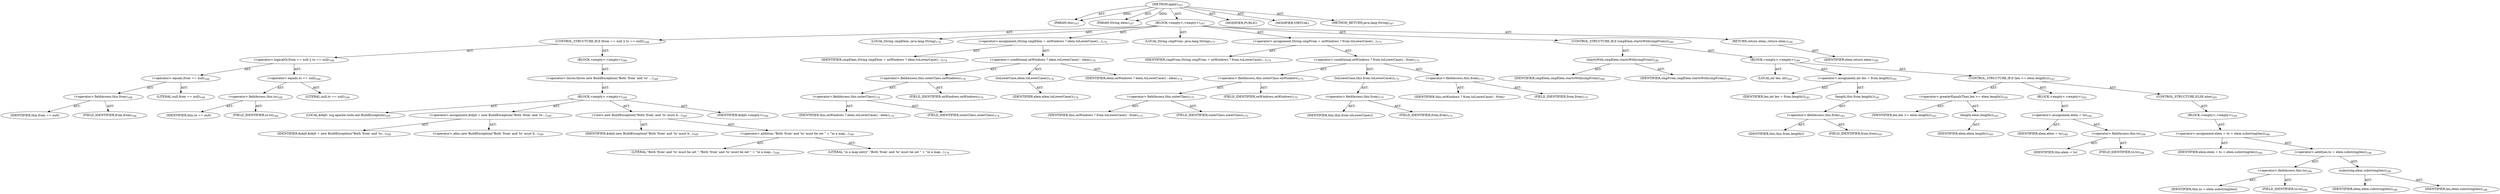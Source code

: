 digraph "apply" {  
"111669149699" [label = <(METHOD,apply)<SUB>167</SUB>> ]
"115964117004" [label = <(PARAM,this)<SUB>167</SUB>> ]
"115964117005" [label = <(PARAM,String elem)<SUB>167</SUB>> ]
"25769803779" [label = <(BLOCK,&lt;empty&gt;,&lt;empty&gt;)<SUB>167</SUB>> ]
"47244640256" [label = <(CONTROL_STRUCTURE,IF,if (from == null || to == null))<SUB>168</SUB>> ]
"30064771102" [label = <(&lt;operator&gt;.logicalOr,from == null || to == null)<SUB>168</SUB>> ]
"30064771103" [label = <(&lt;operator&gt;.equals,from == null)<SUB>168</SUB>> ]
"30064771104" [label = <(&lt;operator&gt;.fieldAccess,this.from)<SUB>168</SUB>> ]
"68719476770" [label = <(IDENTIFIER,this,from == null)> ]
"55834574862" [label = <(FIELD_IDENTIFIER,from,from)<SUB>168</SUB>> ]
"90194313226" [label = <(LITERAL,null,from == null)<SUB>168</SUB>> ]
"30064771105" [label = <(&lt;operator&gt;.equals,to == null)<SUB>168</SUB>> ]
"30064771106" [label = <(&lt;operator&gt;.fieldAccess,this.to)<SUB>168</SUB>> ]
"68719476771" [label = <(IDENTIFIER,this,to == null)> ]
"55834574863" [label = <(FIELD_IDENTIFIER,to,to)<SUB>168</SUB>> ]
"90194313227" [label = <(LITERAL,null,to == null)<SUB>168</SUB>> ]
"25769803780" [label = <(BLOCK,&lt;empty&gt;,&lt;empty&gt;)<SUB>168</SUB>> ]
"30064771107" [label = <(&lt;operator&gt;.throw,throw new BuildException(&quot;Both 'from' and 'to' ...)<SUB>169</SUB>> ]
"25769803781" [label = <(BLOCK,&lt;empty&gt;,&lt;empty&gt;)<SUB>169</SUB>> ]
"94489280512" [label = <(LOCAL,$obj0: org.apache.tools.ant.BuildException)<SUB>169</SUB>> ]
"30064771108" [label = <(&lt;operator&gt;.assignment,$obj0 = new BuildException(&quot;Both 'from' and 'to...)<SUB>169</SUB>> ]
"68719476772" [label = <(IDENTIFIER,$obj0,$obj0 = new BuildException(&quot;Both 'from' and 'to...)<SUB>169</SUB>> ]
"30064771109" [label = <(&lt;operator&gt;.alloc,new BuildException(&quot;Both 'from' and 'to' must b...)<SUB>169</SUB>> ]
"30064771110" [label = <(&lt;init&gt;,new BuildException(&quot;Both 'from' and 'to' must b...)<SUB>169</SUB>> ]
"68719476773" [label = <(IDENTIFIER,$obj0,new BuildException(&quot;Both 'from' and 'to' must b...)<SUB>169</SUB>> ]
"30064771111" [label = <(&lt;operator&gt;.addition,&quot;Both 'from' and 'to' must be set &quot; + &quot;in a map...)<SUB>169</SUB>> ]
"90194313228" [label = <(LITERAL,&quot;Both 'from' and 'to' must be set &quot;,&quot;Both 'from' and 'to' must be set &quot; + &quot;in a map...)<SUB>169</SUB>> ]
"90194313229" [label = <(LITERAL,&quot;in a map entry&quot;,&quot;Both 'from' and 'to' must be set &quot; + &quot;in a map...)<SUB>170</SUB>> ]
"68719476774" [label = <(IDENTIFIER,$obj0,&lt;empty&gt;)<SUB>169</SUB>> ]
"94489280513" [label = <(LOCAL,String cmpElem: java.lang.String)<SUB>174</SUB>> ]
"30064771112" [label = <(&lt;operator&gt;.assignment,String cmpElem = onWindows ? elem.toLowerCase()...)<SUB>174</SUB>> ]
"68719476775" [label = <(IDENTIFIER,cmpElem,String cmpElem = onWindows ? elem.toLowerCase()...)<SUB>174</SUB>> ]
"30064771113" [label = <(&lt;operator&gt;.conditional,onWindows ? elem.toLowerCase() : elem)<SUB>174</SUB>> ]
"30064771114" [label = <(&lt;operator&gt;.fieldAccess,this.outerClass.onWindows)<SUB>174</SUB>> ]
"30064771115" [label = <(&lt;operator&gt;.fieldAccess,this.outerClass)<SUB>174</SUB>> ]
"68719476776" [label = <(IDENTIFIER,this,onWindows ? elem.toLowerCase() : elem)<SUB>174</SUB>> ]
"55834574864" [label = <(FIELD_IDENTIFIER,outerClass,outerClass)<SUB>174</SUB>> ]
"55834574865" [label = <(FIELD_IDENTIFIER,onWindows,onWindows)<SUB>174</SUB>> ]
"30064771116" [label = <(toLowerCase,elem.toLowerCase())<SUB>174</SUB>> ]
"68719476777" [label = <(IDENTIFIER,elem,elem.toLowerCase())<SUB>174</SUB>> ]
"68719476778" [label = <(IDENTIFIER,elem,onWindows ? elem.toLowerCase() : elem)<SUB>174</SUB>> ]
"94489280514" [label = <(LOCAL,String cmpFrom: java.lang.String)<SUB>175</SUB>> ]
"30064771117" [label = <(&lt;operator&gt;.assignment,String cmpFrom = onWindows ? from.toLowerCase()...)<SUB>175</SUB>> ]
"68719476779" [label = <(IDENTIFIER,cmpFrom,String cmpFrom = onWindows ? from.toLowerCase()...)<SUB>175</SUB>> ]
"30064771118" [label = <(&lt;operator&gt;.conditional,onWindows ? from.toLowerCase() : from)<SUB>175</SUB>> ]
"30064771119" [label = <(&lt;operator&gt;.fieldAccess,this.outerClass.onWindows)<SUB>175</SUB>> ]
"30064771120" [label = <(&lt;operator&gt;.fieldAccess,this.outerClass)<SUB>175</SUB>> ]
"68719476780" [label = <(IDENTIFIER,this,onWindows ? from.toLowerCase() : from)<SUB>175</SUB>> ]
"55834574866" [label = <(FIELD_IDENTIFIER,outerClass,outerClass)<SUB>175</SUB>> ]
"55834574867" [label = <(FIELD_IDENTIFIER,onWindows,onWindows)<SUB>175</SUB>> ]
"30064771121" [label = <(toLowerCase,this.from.toLowerCase())<SUB>175</SUB>> ]
"30064771122" [label = <(&lt;operator&gt;.fieldAccess,this.from)<SUB>175</SUB>> ]
"68719476781" [label = <(IDENTIFIER,this,this.from.toLowerCase())> ]
"55834574868" [label = <(FIELD_IDENTIFIER,from,from)<SUB>175</SUB>> ]
"30064771123" [label = <(&lt;operator&gt;.fieldAccess,this.from)<SUB>175</SUB>> ]
"68719476782" [label = <(IDENTIFIER,this,onWindows ? from.toLowerCase() : from)> ]
"55834574869" [label = <(FIELD_IDENTIFIER,from,from)<SUB>175</SUB>> ]
"47244640257" [label = <(CONTROL_STRUCTURE,IF,if (cmpElem.startsWith(cmpFrom)))<SUB>180</SUB>> ]
"30064771124" [label = <(startsWith,cmpElem.startsWith(cmpFrom))<SUB>180</SUB>> ]
"68719476783" [label = <(IDENTIFIER,cmpElem,cmpElem.startsWith(cmpFrom))<SUB>180</SUB>> ]
"68719476784" [label = <(IDENTIFIER,cmpFrom,cmpElem.startsWith(cmpFrom))<SUB>180</SUB>> ]
"25769803782" [label = <(BLOCK,&lt;empty&gt;,&lt;empty&gt;)<SUB>180</SUB>> ]
"94489280515" [label = <(LOCAL,int len: int)<SUB>181</SUB>> ]
"30064771125" [label = <(&lt;operator&gt;.assignment,int len = from.length())<SUB>181</SUB>> ]
"68719476785" [label = <(IDENTIFIER,len,int len = from.length())<SUB>181</SUB>> ]
"30064771126" [label = <(length,this.from.length())<SUB>181</SUB>> ]
"30064771127" [label = <(&lt;operator&gt;.fieldAccess,this.from)<SUB>181</SUB>> ]
"68719476786" [label = <(IDENTIFIER,this,this.from.length())> ]
"55834574870" [label = <(FIELD_IDENTIFIER,from,from)<SUB>181</SUB>> ]
"47244640258" [label = <(CONTROL_STRUCTURE,IF,if (len &gt;= elem.length()))<SUB>183</SUB>> ]
"30064771128" [label = <(&lt;operator&gt;.greaterEqualsThan,len &gt;= elem.length())<SUB>183</SUB>> ]
"68719476787" [label = <(IDENTIFIER,len,len &gt;= elem.length())<SUB>183</SUB>> ]
"30064771129" [label = <(length,elem.length())<SUB>183</SUB>> ]
"68719476788" [label = <(IDENTIFIER,elem,elem.length())<SUB>183</SUB>> ]
"25769803783" [label = <(BLOCK,&lt;empty&gt;,&lt;empty&gt;)<SUB>183</SUB>> ]
"30064771130" [label = <(&lt;operator&gt;.assignment,elem = to)<SUB>184</SUB>> ]
"68719476789" [label = <(IDENTIFIER,elem,elem = to)<SUB>184</SUB>> ]
"30064771131" [label = <(&lt;operator&gt;.fieldAccess,this.to)<SUB>184</SUB>> ]
"68719476790" [label = <(IDENTIFIER,this,elem = to)> ]
"55834574871" [label = <(FIELD_IDENTIFIER,to,to)<SUB>184</SUB>> ]
"47244640259" [label = <(CONTROL_STRUCTURE,ELSE,else)<SUB>185</SUB>> ]
"25769803784" [label = <(BLOCK,&lt;empty&gt;,&lt;empty&gt;)<SUB>185</SUB>> ]
"30064771132" [label = <(&lt;operator&gt;.assignment,elem = to + elem.substring(len))<SUB>186</SUB>> ]
"68719476791" [label = <(IDENTIFIER,elem,elem = to + elem.substring(len))<SUB>186</SUB>> ]
"30064771133" [label = <(&lt;operator&gt;.addition,to + elem.substring(len))<SUB>186</SUB>> ]
"30064771134" [label = <(&lt;operator&gt;.fieldAccess,this.to)<SUB>186</SUB>> ]
"68719476792" [label = <(IDENTIFIER,this,to + elem.substring(len))> ]
"55834574872" [label = <(FIELD_IDENTIFIER,to,to)<SUB>186</SUB>> ]
"30064771135" [label = <(substring,elem.substring(len))<SUB>186</SUB>> ]
"68719476793" [label = <(IDENTIFIER,elem,elem.substring(len))<SUB>186</SUB>> ]
"68719476794" [label = <(IDENTIFIER,len,elem.substring(len))<SUB>186</SUB>> ]
"146028888064" [label = <(RETURN,return elem;,return elem;)<SUB>190</SUB>> ]
"68719476795" [label = <(IDENTIFIER,elem,return elem;)<SUB>190</SUB>> ]
"133143986192" [label = <(MODIFIER,PUBLIC)> ]
"133143986193" [label = <(MODIFIER,VIRTUAL)> ]
"128849018883" [label = <(METHOD_RETURN,java.lang.String)<SUB>167</SUB>> ]
  "111669149699" -> "115964117004"  [ label = "AST: "] 
  "111669149699" -> "115964117005"  [ label = "AST: "] 
  "111669149699" -> "25769803779"  [ label = "AST: "] 
  "111669149699" -> "133143986192"  [ label = "AST: "] 
  "111669149699" -> "133143986193"  [ label = "AST: "] 
  "111669149699" -> "128849018883"  [ label = "AST: "] 
  "25769803779" -> "47244640256"  [ label = "AST: "] 
  "25769803779" -> "94489280513"  [ label = "AST: "] 
  "25769803779" -> "30064771112"  [ label = "AST: "] 
  "25769803779" -> "94489280514"  [ label = "AST: "] 
  "25769803779" -> "30064771117"  [ label = "AST: "] 
  "25769803779" -> "47244640257"  [ label = "AST: "] 
  "25769803779" -> "146028888064"  [ label = "AST: "] 
  "47244640256" -> "30064771102"  [ label = "AST: "] 
  "47244640256" -> "25769803780"  [ label = "AST: "] 
  "30064771102" -> "30064771103"  [ label = "AST: "] 
  "30064771102" -> "30064771105"  [ label = "AST: "] 
  "30064771103" -> "30064771104"  [ label = "AST: "] 
  "30064771103" -> "90194313226"  [ label = "AST: "] 
  "30064771104" -> "68719476770"  [ label = "AST: "] 
  "30064771104" -> "55834574862"  [ label = "AST: "] 
  "30064771105" -> "30064771106"  [ label = "AST: "] 
  "30064771105" -> "90194313227"  [ label = "AST: "] 
  "30064771106" -> "68719476771"  [ label = "AST: "] 
  "30064771106" -> "55834574863"  [ label = "AST: "] 
  "25769803780" -> "30064771107"  [ label = "AST: "] 
  "30064771107" -> "25769803781"  [ label = "AST: "] 
  "25769803781" -> "94489280512"  [ label = "AST: "] 
  "25769803781" -> "30064771108"  [ label = "AST: "] 
  "25769803781" -> "30064771110"  [ label = "AST: "] 
  "25769803781" -> "68719476774"  [ label = "AST: "] 
  "30064771108" -> "68719476772"  [ label = "AST: "] 
  "30064771108" -> "30064771109"  [ label = "AST: "] 
  "30064771110" -> "68719476773"  [ label = "AST: "] 
  "30064771110" -> "30064771111"  [ label = "AST: "] 
  "30064771111" -> "90194313228"  [ label = "AST: "] 
  "30064771111" -> "90194313229"  [ label = "AST: "] 
  "30064771112" -> "68719476775"  [ label = "AST: "] 
  "30064771112" -> "30064771113"  [ label = "AST: "] 
  "30064771113" -> "30064771114"  [ label = "AST: "] 
  "30064771113" -> "30064771116"  [ label = "AST: "] 
  "30064771113" -> "68719476778"  [ label = "AST: "] 
  "30064771114" -> "30064771115"  [ label = "AST: "] 
  "30064771114" -> "55834574865"  [ label = "AST: "] 
  "30064771115" -> "68719476776"  [ label = "AST: "] 
  "30064771115" -> "55834574864"  [ label = "AST: "] 
  "30064771116" -> "68719476777"  [ label = "AST: "] 
  "30064771117" -> "68719476779"  [ label = "AST: "] 
  "30064771117" -> "30064771118"  [ label = "AST: "] 
  "30064771118" -> "30064771119"  [ label = "AST: "] 
  "30064771118" -> "30064771121"  [ label = "AST: "] 
  "30064771118" -> "30064771123"  [ label = "AST: "] 
  "30064771119" -> "30064771120"  [ label = "AST: "] 
  "30064771119" -> "55834574867"  [ label = "AST: "] 
  "30064771120" -> "68719476780"  [ label = "AST: "] 
  "30064771120" -> "55834574866"  [ label = "AST: "] 
  "30064771121" -> "30064771122"  [ label = "AST: "] 
  "30064771122" -> "68719476781"  [ label = "AST: "] 
  "30064771122" -> "55834574868"  [ label = "AST: "] 
  "30064771123" -> "68719476782"  [ label = "AST: "] 
  "30064771123" -> "55834574869"  [ label = "AST: "] 
  "47244640257" -> "30064771124"  [ label = "AST: "] 
  "47244640257" -> "25769803782"  [ label = "AST: "] 
  "30064771124" -> "68719476783"  [ label = "AST: "] 
  "30064771124" -> "68719476784"  [ label = "AST: "] 
  "25769803782" -> "94489280515"  [ label = "AST: "] 
  "25769803782" -> "30064771125"  [ label = "AST: "] 
  "25769803782" -> "47244640258"  [ label = "AST: "] 
  "30064771125" -> "68719476785"  [ label = "AST: "] 
  "30064771125" -> "30064771126"  [ label = "AST: "] 
  "30064771126" -> "30064771127"  [ label = "AST: "] 
  "30064771127" -> "68719476786"  [ label = "AST: "] 
  "30064771127" -> "55834574870"  [ label = "AST: "] 
  "47244640258" -> "30064771128"  [ label = "AST: "] 
  "47244640258" -> "25769803783"  [ label = "AST: "] 
  "47244640258" -> "47244640259"  [ label = "AST: "] 
  "30064771128" -> "68719476787"  [ label = "AST: "] 
  "30064771128" -> "30064771129"  [ label = "AST: "] 
  "30064771129" -> "68719476788"  [ label = "AST: "] 
  "25769803783" -> "30064771130"  [ label = "AST: "] 
  "30064771130" -> "68719476789"  [ label = "AST: "] 
  "30064771130" -> "30064771131"  [ label = "AST: "] 
  "30064771131" -> "68719476790"  [ label = "AST: "] 
  "30064771131" -> "55834574871"  [ label = "AST: "] 
  "47244640259" -> "25769803784"  [ label = "AST: "] 
  "25769803784" -> "30064771132"  [ label = "AST: "] 
  "30064771132" -> "68719476791"  [ label = "AST: "] 
  "30064771132" -> "30064771133"  [ label = "AST: "] 
  "30064771133" -> "30064771134"  [ label = "AST: "] 
  "30064771133" -> "30064771135"  [ label = "AST: "] 
  "30064771134" -> "68719476792"  [ label = "AST: "] 
  "30064771134" -> "55834574872"  [ label = "AST: "] 
  "30064771135" -> "68719476793"  [ label = "AST: "] 
  "30064771135" -> "68719476794"  [ label = "AST: "] 
  "146028888064" -> "68719476795"  [ label = "AST: "] 
  "111669149699" -> "115964117004"  [ label = "DDG: "] 
  "111669149699" -> "115964117005"  [ label = "DDG: "] 
}
